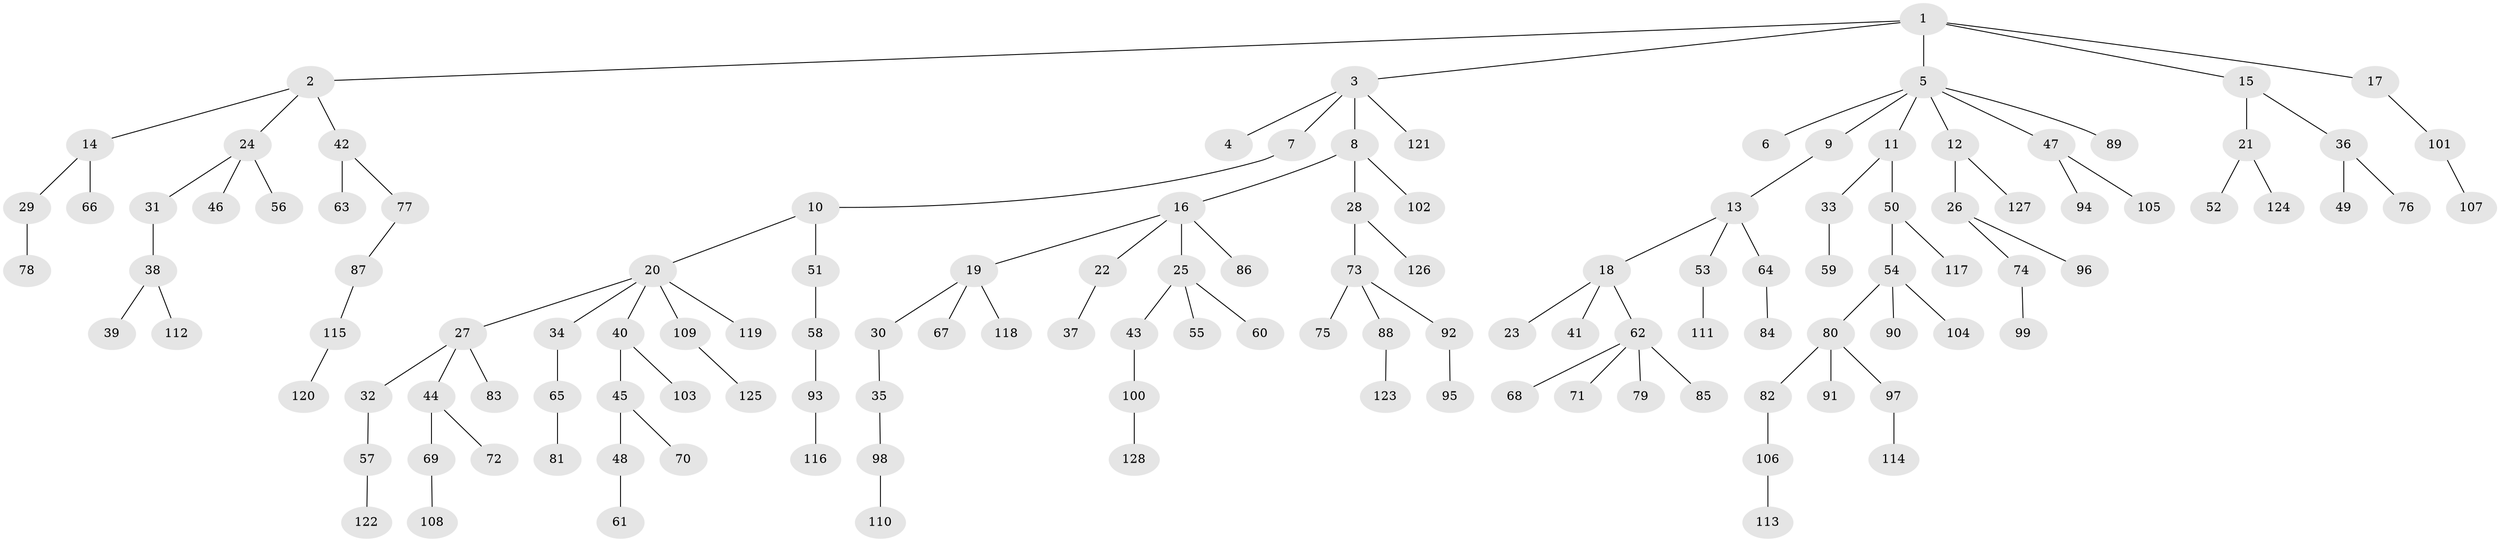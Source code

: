 // coarse degree distribution, {6: 0.024096385542168676, 4: 0.08433734939759036, 8: 0.024096385542168676, 1: 0.5421686746987951, 2: 0.26506024096385544, 3: 0.04819277108433735, 7: 0.012048192771084338}
// Generated by graph-tools (version 1.1) at 2025/52/02/27/25 19:52:11]
// undirected, 128 vertices, 127 edges
graph export_dot {
graph [start="1"]
  node [color=gray90,style=filled];
  1;
  2;
  3;
  4;
  5;
  6;
  7;
  8;
  9;
  10;
  11;
  12;
  13;
  14;
  15;
  16;
  17;
  18;
  19;
  20;
  21;
  22;
  23;
  24;
  25;
  26;
  27;
  28;
  29;
  30;
  31;
  32;
  33;
  34;
  35;
  36;
  37;
  38;
  39;
  40;
  41;
  42;
  43;
  44;
  45;
  46;
  47;
  48;
  49;
  50;
  51;
  52;
  53;
  54;
  55;
  56;
  57;
  58;
  59;
  60;
  61;
  62;
  63;
  64;
  65;
  66;
  67;
  68;
  69;
  70;
  71;
  72;
  73;
  74;
  75;
  76;
  77;
  78;
  79;
  80;
  81;
  82;
  83;
  84;
  85;
  86;
  87;
  88;
  89;
  90;
  91;
  92;
  93;
  94;
  95;
  96;
  97;
  98;
  99;
  100;
  101;
  102;
  103;
  104;
  105;
  106;
  107;
  108;
  109;
  110;
  111;
  112;
  113;
  114;
  115;
  116;
  117;
  118;
  119;
  120;
  121;
  122;
  123;
  124;
  125;
  126;
  127;
  128;
  1 -- 2;
  1 -- 3;
  1 -- 5;
  1 -- 15;
  1 -- 17;
  2 -- 14;
  2 -- 24;
  2 -- 42;
  3 -- 4;
  3 -- 7;
  3 -- 8;
  3 -- 121;
  5 -- 6;
  5 -- 9;
  5 -- 11;
  5 -- 12;
  5 -- 47;
  5 -- 89;
  7 -- 10;
  8 -- 16;
  8 -- 28;
  8 -- 102;
  9 -- 13;
  10 -- 20;
  10 -- 51;
  11 -- 33;
  11 -- 50;
  12 -- 26;
  12 -- 127;
  13 -- 18;
  13 -- 53;
  13 -- 64;
  14 -- 29;
  14 -- 66;
  15 -- 21;
  15 -- 36;
  16 -- 19;
  16 -- 22;
  16 -- 25;
  16 -- 86;
  17 -- 101;
  18 -- 23;
  18 -- 41;
  18 -- 62;
  19 -- 30;
  19 -- 67;
  19 -- 118;
  20 -- 27;
  20 -- 34;
  20 -- 40;
  20 -- 109;
  20 -- 119;
  21 -- 52;
  21 -- 124;
  22 -- 37;
  24 -- 31;
  24 -- 46;
  24 -- 56;
  25 -- 43;
  25 -- 55;
  25 -- 60;
  26 -- 74;
  26 -- 96;
  27 -- 32;
  27 -- 44;
  27 -- 83;
  28 -- 73;
  28 -- 126;
  29 -- 78;
  30 -- 35;
  31 -- 38;
  32 -- 57;
  33 -- 59;
  34 -- 65;
  35 -- 98;
  36 -- 49;
  36 -- 76;
  38 -- 39;
  38 -- 112;
  40 -- 45;
  40 -- 103;
  42 -- 63;
  42 -- 77;
  43 -- 100;
  44 -- 69;
  44 -- 72;
  45 -- 48;
  45 -- 70;
  47 -- 94;
  47 -- 105;
  48 -- 61;
  50 -- 54;
  50 -- 117;
  51 -- 58;
  53 -- 111;
  54 -- 80;
  54 -- 90;
  54 -- 104;
  57 -- 122;
  58 -- 93;
  62 -- 68;
  62 -- 71;
  62 -- 79;
  62 -- 85;
  64 -- 84;
  65 -- 81;
  69 -- 108;
  73 -- 75;
  73 -- 88;
  73 -- 92;
  74 -- 99;
  77 -- 87;
  80 -- 82;
  80 -- 91;
  80 -- 97;
  82 -- 106;
  87 -- 115;
  88 -- 123;
  92 -- 95;
  93 -- 116;
  97 -- 114;
  98 -- 110;
  100 -- 128;
  101 -- 107;
  106 -- 113;
  109 -- 125;
  115 -- 120;
}
